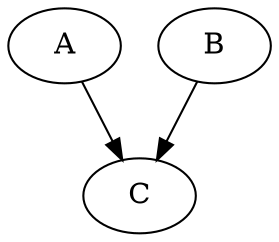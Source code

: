 Digraph g {
	A [opcode="input"]
	B [opcode="input"]
	C [opcode="add"]
	A->C [port=0]
	B->C [port=1]
}